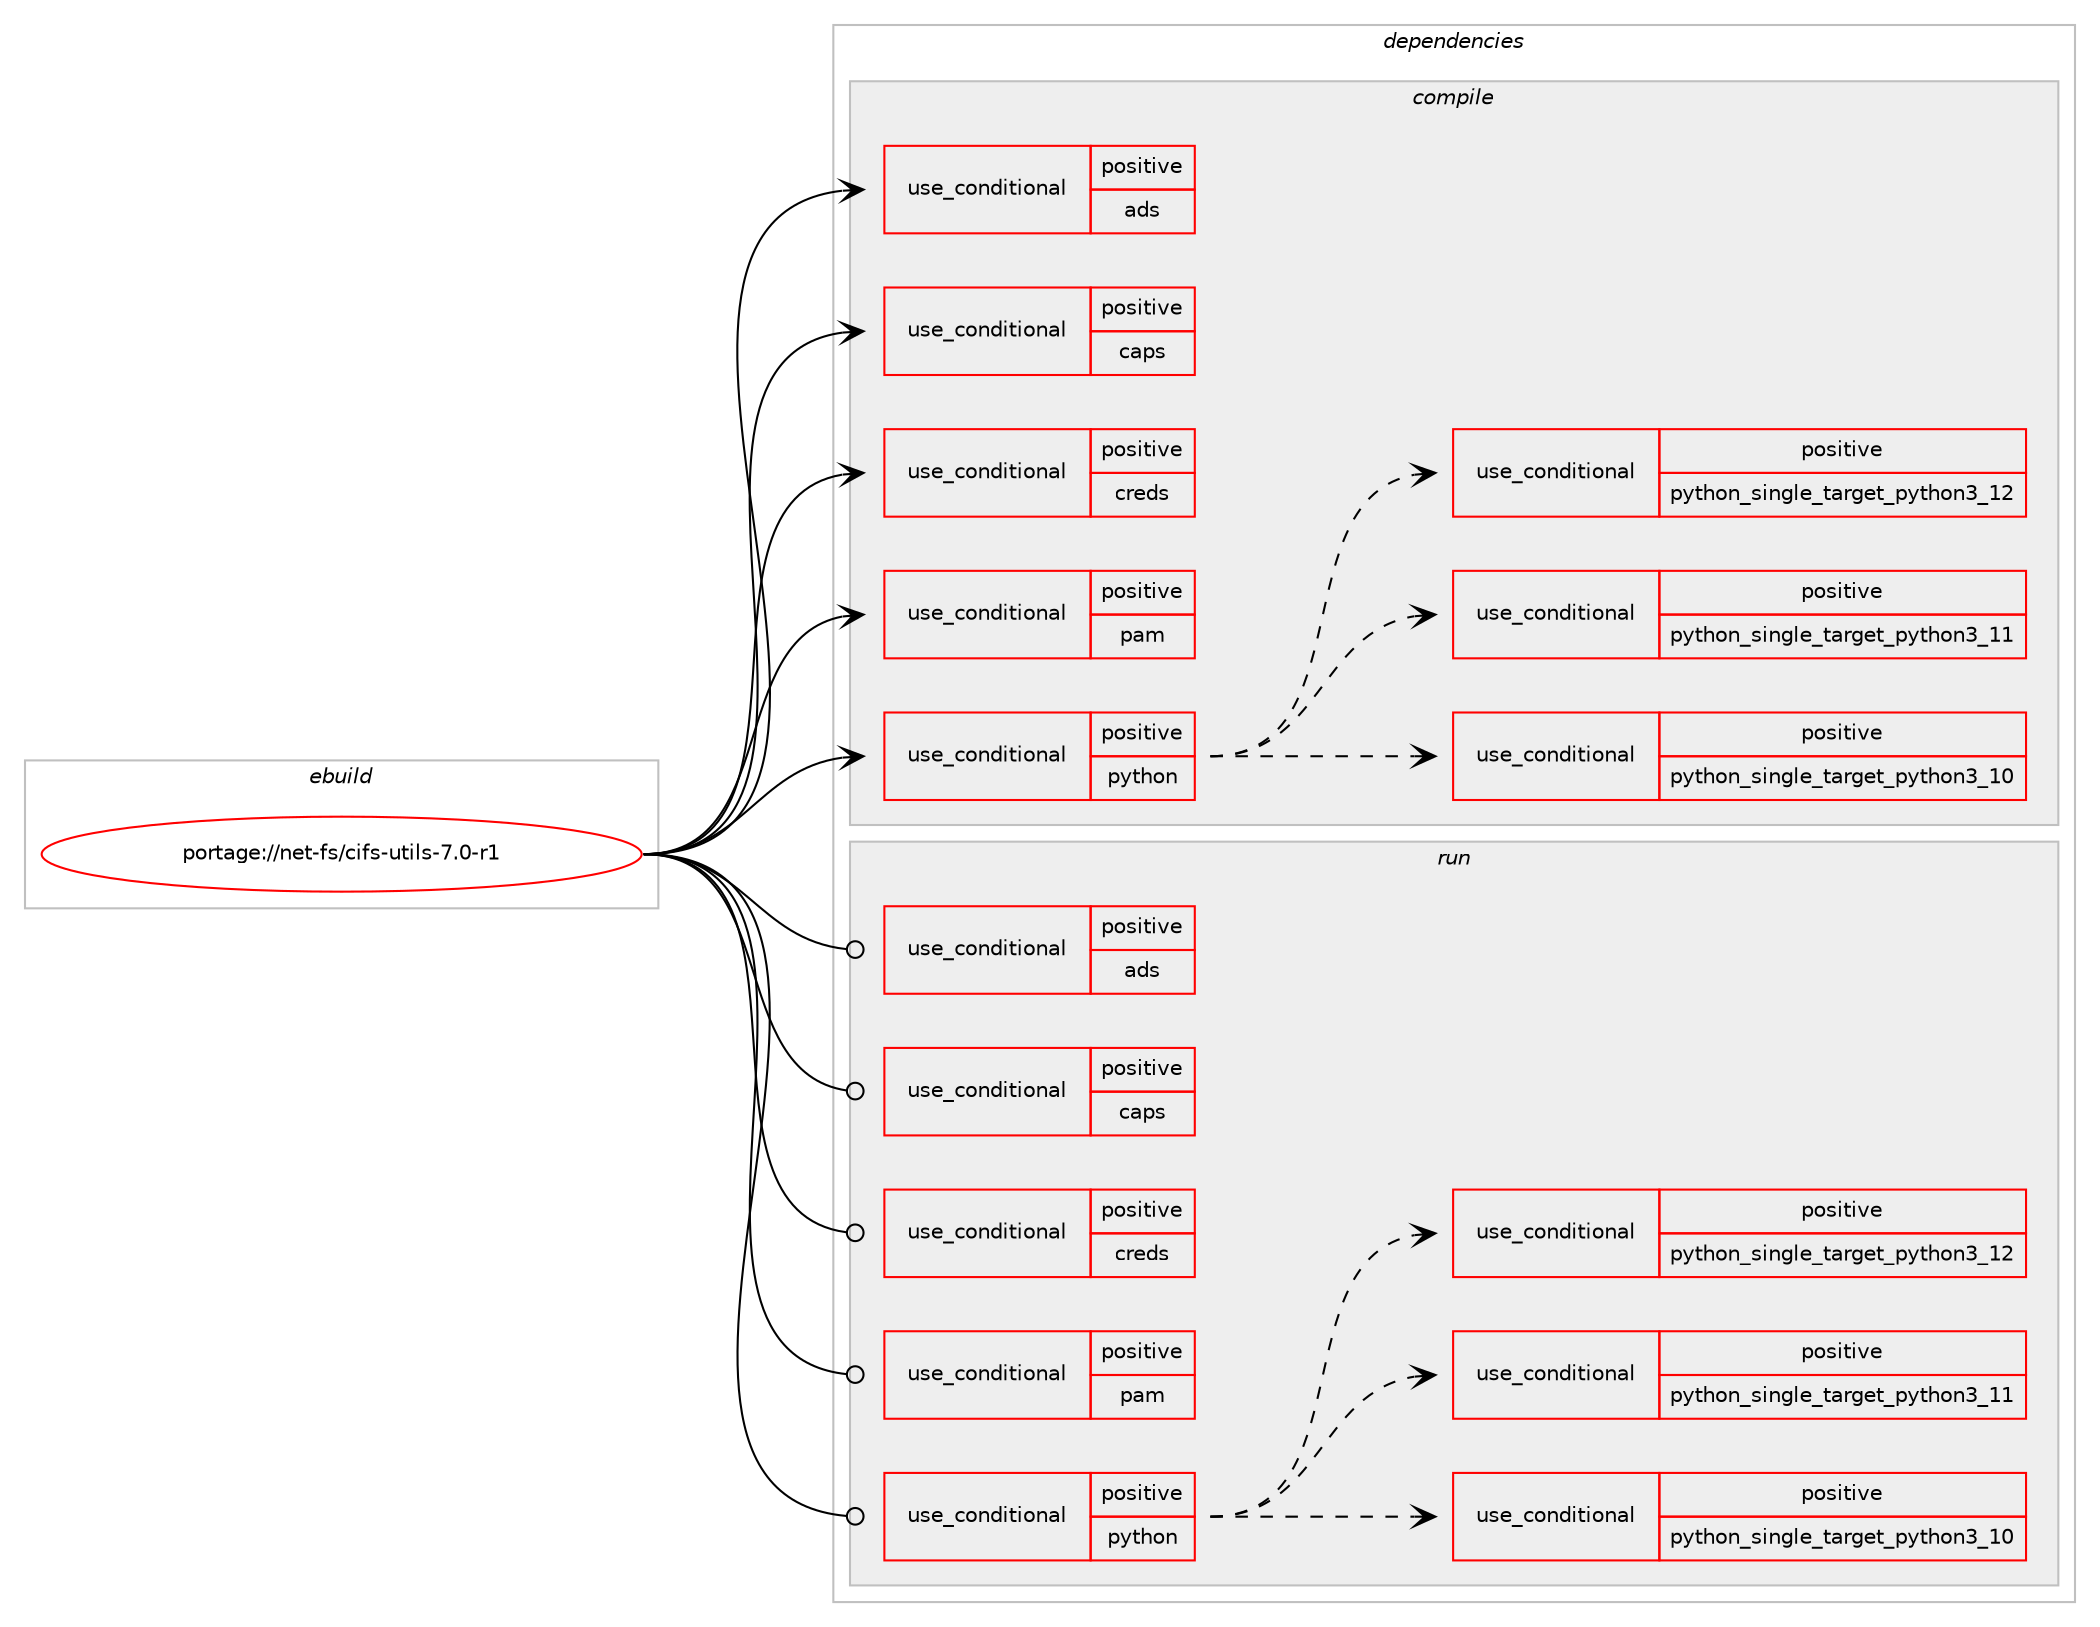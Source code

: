 digraph prolog {

# *************
# Graph options
# *************

newrank=true;
concentrate=true;
compound=true;
graph [rankdir=LR,fontname=Helvetica,fontsize=10,ranksep=1.5];#, ranksep=2.5, nodesep=0.2];
edge  [arrowhead=vee];
node  [fontname=Helvetica,fontsize=10];

# **********
# The ebuild
# **********

subgraph cluster_leftcol {
color=gray;
rank=same;
label=<<i>ebuild</i>>;
id [label="portage://net-fs/cifs-utils-7.0-r1", color=red, width=4, href="../net-fs/cifs-utils-7.0-r1.svg"];
}

# ****************
# The dependencies
# ****************

subgraph cluster_midcol {
color=gray;
label=<<i>dependencies</i>>;
subgraph cluster_compile {
fillcolor="#eeeeee";
style=filled;
label=<<i>compile</i>>;
subgraph cond87826 {
dependency177619 [label=<<TABLE BORDER="0" CELLBORDER="1" CELLSPACING="0" CELLPADDING="4"><TR><TD ROWSPAN="3" CELLPADDING="10">use_conditional</TD></TR><TR><TD>positive</TD></TR><TR><TD>ads</TD></TR></TABLE>>, shape=none, color=red];
# *** BEGIN UNKNOWN DEPENDENCY TYPE (TODO) ***
# dependency177619 -> package_dependency(portage://net-fs/cifs-utils-7.0-r1,install,no,sys-apps,keyutils,none,[,,],any_same_slot,[])
# *** END UNKNOWN DEPENDENCY TYPE (TODO) ***

# *** BEGIN UNKNOWN DEPENDENCY TYPE (TODO) ***
# dependency177619 -> package_dependency(portage://net-fs/cifs-utils-7.0-r1,install,no,sys-libs,talloc,none,[,,],[],[])
# *** END UNKNOWN DEPENDENCY TYPE (TODO) ***

# *** BEGIN UNKNOWN DEPENDENCY TYPE (TODO) ***
# dependency177619 -> package_dependency(portage://net-fs/cifs-utils-7.0-r1,install,no,virtual,krb5,none,[,,],[],[])
# *** END UNKNOWN DEPENDENCY TYPE (TODO) ***

}
id:e -> dependency177619:w [weight=20,style="solid",arrowhead="vee"];
subgraph cond87827 {
dependency177620 [label=<<TABLE BORDER="0" CELLBORDER="1" CELLSPACING="0" CELLPADDING="4"><TR><TD ROWSPAN="3" CELLPADDING="10">use_conditional</TD></TR><TR><TD>positive</TD></TR><TR><TD>caps</TD></TR></TABLE>>, shape=none, color=red];
# *** BEGIN UNKNOWN DEPENDENCY TYPE (TODO) ***
# dependency177620 -> package_dependency(portage://net-fs/cifs-utils-7.0-r1,install,no,sys-libs,libcap-ng,none,[,,],[],[])
# *** END UNKNOWN DEPENDENCY TYPE (TODO) ***

}
id:e -> dependency177620:w [weight=20,style="solid",arrowhead="vee"];
subgraph cond87828 {
dependency177621 [label=<<TABLE BORDER="0" CELLBORDER="1" CELLSPACING="0" CELLPADDING="4"><TR><TD ROWSPAN="3" CELLPADDING="10">use_conditional</TD></TR><TR><TD>positive</TD></TR><TR><TD>creds</TD></TR></TABLE>>, shape=none, color=red];
# *** BEGIN UNKNOWN DEPENDENCY TYPE (TODO) ***
# dependency177621 -> package_dependency(portage://net-fs/cifs-utils-7.0-r1,install,no,sys-apps,keyutils,none,[,,],any_same_slot,[])
# *** END UNKNOWN DEPENDENCY TYPE (TODO) ***

}
id:e -> dependency177621:w [weight=20,style="solid",arrowhead="vee"];
subgraph cond87829 {
dependency177622 [label=<<TABLE BORDER="0" CELLBORDER="1" CELLSPACING="0" CELLPADDING="4"><TR><TD ROWSPAN="3" CELLPADDING="10">use_conditional</TD></TR><TR><TD>positive</TD></TR><TR><TD>pam</TD></TR></TABLE>>, shape=none, color=red];
# *** BEGIN UNKNOWN DEPENDENCY TYPE (TODO) ***
# dependency177622 -> package_dependency(portage://net-fs/cifs-utils-7.0-r1,install,no,sys-apps,keyutils,none,[,,],any_same_slot,[])
# *** END UNKNOWN DEPENDENCY TYPE (TODO) ***

# *** BEGIN UNKNOWN DEPENDENCY TYPE (TODO) ***
# dependency177622 -> package_dependency(portage://net-fs/cifs-utils-7.0-r1,install,no,sys-libs,pam,none,[,,],[],[])
# *** END UNKNOWN DEPENDENCY TYPE (TODO) ***

}
id:e -> dependency177622:w [weight=20,style="solid",arrowhead="vee"];
subgraph cond87830 {
dependency177623 [label=<<TABLE BORDER="0" CELLBORDER="1" CELLSPACING="0" CELLPADDING="4"><TR><TD ROWSPAN="3" CELLPADDING="10">use_conditional</TD></TR><TR><TD>positive</TD></TR><TR><TD>python</TD></TR></TABLE>>, shape=none, color=red];
subgraph cond87831 {
dependency177624 [label=<<TABLE BORDER="0" CELLBORDER="1" CELLSPACING="0" CELLPADDING="4"><TR><TD ROWSPAN="3" CELLPADDING="10">use_conditional</TD></TR><TR><TD>positive</TD></TR><TR><TD>python_single_target_python3_10</TD></TR></TABLE>>, shape=none, color=red];
# *** BEGIN UNKNOWN DEPENDENCY TYPE (TODO) ***
# dependency177624 -> package_dependency(portage://net-fs/cifs-utils-7.0-r1,install,no,dev-lang,python,none,[,,],[slot(3.10)],[])
# *** END UNKNOWN DEPENDENCY TYPE (TODO) ***

}
dependency177623:e -> dependency177624:w [weight=20,style="dashed",arrowhead="vee"];
subgraph cond87832 {
dependency177625 [label=<<TABLE BORDER="0" CELLBORDER="1" CELLSPACING="0" CELLPADDING="4"><TR><TD ROWSPAN="3" CELLPADDING="10">use_conditional</TD></TR><TR><TD>positive</TD></TR><TR><TD>python_single_target_python3_11</TD></TR></TABLE>>, shape=none, color=red];
# *** BEGIN UNKNOWN DEPENDENCY TYPE (TODO) ***
# dependency177625 -> package_dependency(portage://net-fs/cifs-utils-7.0-r1,install,no,dev-lang,python,none,[,,],[slot(3.11)],[])
# *** END UNKNOWN DEPENDENCY TYPE (TODO) ***

}
dependency177623:e -> dependency177625:w [weight=20,style="dashed",arrowhead="vee"];
subgraph cond87833 {
dependency177626 [label=<<TABLE BORDER="0" CELLBORDER="1" CELLSPACING="0" CELLPADDING="4"><TR><TD ROWSPAN="3" CELLPADDING="10">use_conditional</TD></TR><TR><TD>positive</TD></TR><TR><TD>python_single_target_python3_12</TD></TR></TABLE>>, shape=none, color=red];
# *** BEGIN UNKNOWN DEPENDENCY TYPE (TODO) ***
# dependency177626 -> package_dependency(portage://net-fs/cifs-utils-7.0-r1,install,no,dev-lang,python,none,[,,],[slot(3.12)],[])
# *** END UNKNOWN DEPENDENCY TYPE (TODO) ***

}
dependency177623:e -> dependency177626:w [weight=20,style="dashed",arrowhead="vee"];
}
id:e -> dependency177623:w [weight=20,style="solid",arrowhead="vee"];
}
subgraph cluster_compileandrun {
fillcolor="#eeeeee";
style=filled;
label=<<i>compile and run</i>>;
}
subgraph cluster_run {
fillcolor="#eeeeee";
style=filled;
label=<<i>run</i>>;
subgraph cond87834 {
dependency177627 [label=<<TABLE BORDER="0" CELLBORDER="1" CELLSPACING="0" CELLPADDING="4"><TR><TD ROWSPAN="3" CELLPADDING="10">use_conditional</TD></TR><TR><TD>positive</TD></TR><TR><TD>ads</TD></TR></TABLE>>, shape=none, color=red];
# *** BEGIN UNKNOWN DEPENDENCY TYPE (TODO) ***
# dependency177627 -> package_dependency(portage://net-fs/cifs-utils-7.0-r1,run,no,sys-apps,keyutils,none,[,,],any_same_slot,[])
# *** END UNKNOWN DEPENDENCY TYPE (TODO) ***

# *** BEGIN UNKNOWN DEPENDENCY TYPE (TODO) ***
# dependency177627 -> package_dependency(portage://net-fs/cifs-utils-7.0-r1,run,no,sys-libs,talloc,none,[,,],[],[])
# *** END UNKNOWN DEPENDENCY TYPE (TODO) ***

# *** BEGIN UNKNOWN DEPENDENCY TYPE (TODO) ***
# dependency177627 -> package_dependency(portage://net-fs/cifs-utils-7.0-r1,run,no,virtual,krb5,none,[,,],[],[])
# *** END UNKNOWN DEPENDENCY TYPE (TODO) ***

}
id:e -> dependency177627:w [weight=20,style="solid",arrowhead="odot"];
subgraph cond87835 {
dependency177628 [label=<<TABLE BORDER="0" CELLBORDER="1" CELLSPACING="0" CELLPADDING="4"><TR><TD ROWSPAN="3" CELLPADDING="10">use_conditional</TD></TR><TR><TD>positive</TD></TR><TR><TD>caps</TD></TR></TABLE>>, shape=none, color=red];
# *** BEGIN UNKNOWN DEPENDENCY TYPE (TODO) ***
# dependency177628 -> package_dependency(portage://net-fs/cifs-utils-7.0-r1,run,no,sys-libs,libcap-ng,none,[,,],[],[])
# *** END UNKNOWN DEPENDENCY TYPE (TODO) ***

}
id:e -> dependency177628:w [weight=20,style="solid",arrowhead="odot"];
subgraph cond87836 {
dependency177629 [label=<<TABLE BORDER="0" CELLBORDER="1" CELLSPACING="0" CELLPADDING="4"><TR><TD ROWSPAN="3" CELLPADDING="10">use_conditional</TD></TR><TR><TD>positive</TD></TR><TR><TD>creds</TD></TR></TABLE>>, shape=none, color=red];
# *** BEGIN UNKNOWN DEPENDENCY TYPE (TODO) ***
# dependency177629 -> package_dependency(portage://net-fs/cifs-utils-7.0-r1,run,no,sys-apps,keyutils,none,[,,],any_same_slot,[])
# *** END UNKNOWN DEPENDENCY TYPE (TODO) ***

}
id:e -> dependency177629:w [weight=20,style="solid",arrowhead="odot"];
subgraph cond87837 {
dependency177630 [label=<<TABLE BORDER="0" CELLBORDER="1" CELLSPACING="0" CELLPADDING="4"><TR><TD ROWSPAN="3" CELLPADDING="10">use_conditional</TD></TR><TR><TD>positive</TD></TR><TR><TD>pam</TD></TR></TABLE>>, shape=none, color=red];
# *** BEGIN UNKNOWN DEPENDENCY TYPE (TODO) ***
# dependency177630 -> package_dependency(portage://net-fs/cifs-utils-7.0-r1,run,no,sys-apps,keyutils,none,[,,],any_same_slot,[])
# *** END UNKNOWN DEPENDENCY TYPE (TODO) ***

# *** BEGIN UNKNOWN DEPENDENCY TYPE (TODO) ***
# dependency177630 -> package_dependency(portage://net-fs/cifs-utils-7.0-r1,run,no,sys-libs,pam,none,[,,],[],[])
# *** END UNKNOWN DEPENDENCY TYPE (TODO) ***

}
id:e -> dependency177630:w [weight=20,style="solid",arrowhead="odot"];
subgraph cond87838 {
dependency177631 [label=<<TABLE BORDER="0" CELLBORDER="1" CELLSPACING="0" CELLPADDING="4"><TR><TD ROWSPAN="3" CELLPADDING="10">use_conditional</TD></TR><TR><TD>positive</TD></TR><TR><TD>python</TD></TR></TABLE>>, shape=none, color=red];
subgraph cond87839 {
dependency177632 [label=<<TABLE BORDER="0" CELLBORDER="1" CELLSPACING="0" CELLPADDING="4"><TR><TD ROWSPAN="3" CELLPADDING="10">use_conditional</TD></TR><TR><TD>positive</TD></TR><TR><TD>python_single_target_python3_10</TD></TR></TABLE>>, shape=none, color=red];
# *** BEGIN UNKNOWN DEPENDENCY TYPE (TODO) ***
# dependency177632 -> package_dependency(portage://net-fs/cifs-utils-7.0-r1,run,no,dev-lang,python,none,[,,],[slot(3.10)],[])
# *** END UNKNOWN DEPENDENCY TYPE (TODO) ***

}
dependency177631:e -> dependency177632:w [weight=20,style="dashed",arrowhead="vee"];
subgraph cond87840 {
dependency177633 [label=<<TABLE BORDER="0" CELLBORDER="1" CELLSPACING="0" CELLPADDING="4"><TR><TD ROWSPAN="3" CELLPADDING="10">use_conditional</TD></TR><TR><TD>positive</TD></TR><TR><TD>python_single_target_python3_11</TD></TR></TABLE>>, shape=none, color=red];
# *** BEGIN UNKNOWN DEPENDENCY TYPE (TODO) ***
# dependency177633 -> package_dependency(portage://net-fs/cifs-utils-7.0-r1,run,no,dev-lang,python,none,[,,],[slot(3.11)],[])
# *** END UNKNOWN DEPENDENCY TYPE (TODO) ***

}
dependency177631:e -> dependency177633:w [weight=20,style="dashed",arrowhead="vee"];
subgraph cond87841 {
dependency177634 [label=<<TABLE BORDER="0" CELLBORDER="1" CELLSPACING="0" CELLPADDING="4"><TR><TD ROWSPAN="3" CELLPADDING="10">use_conditional</TD></TR><TR><TD>positive</TD></TR><TR><TD>python_single_target_python3_12</TD></TR></TABLE>>, shape=none, color=red];
# *** BEGIN UNKNOWN DEPENDENCY TYPE (TODO) ***
# dependency177634 -> package_dependency(portage://net-fs/cifs-utils-7.0-r1,run,no,dev-lang,python,none,[,,],[slot(3.12)],[])
# *** END UNKNOWN DEPENDENCY TYPE (TODO) ***

}
dependency177631:e -> dependency177634:w [weight=20,style="dashed",arrowhead="vee"];
}
id:e -> dependency177631:w [weight=20,style="solid",arrowhead="odot"];
}
}

# **************
# The candidates
# **************

subgraph cluster_choices {
rank=same;
color=gray;
label=<<i>candidates</i>>;

}

}
